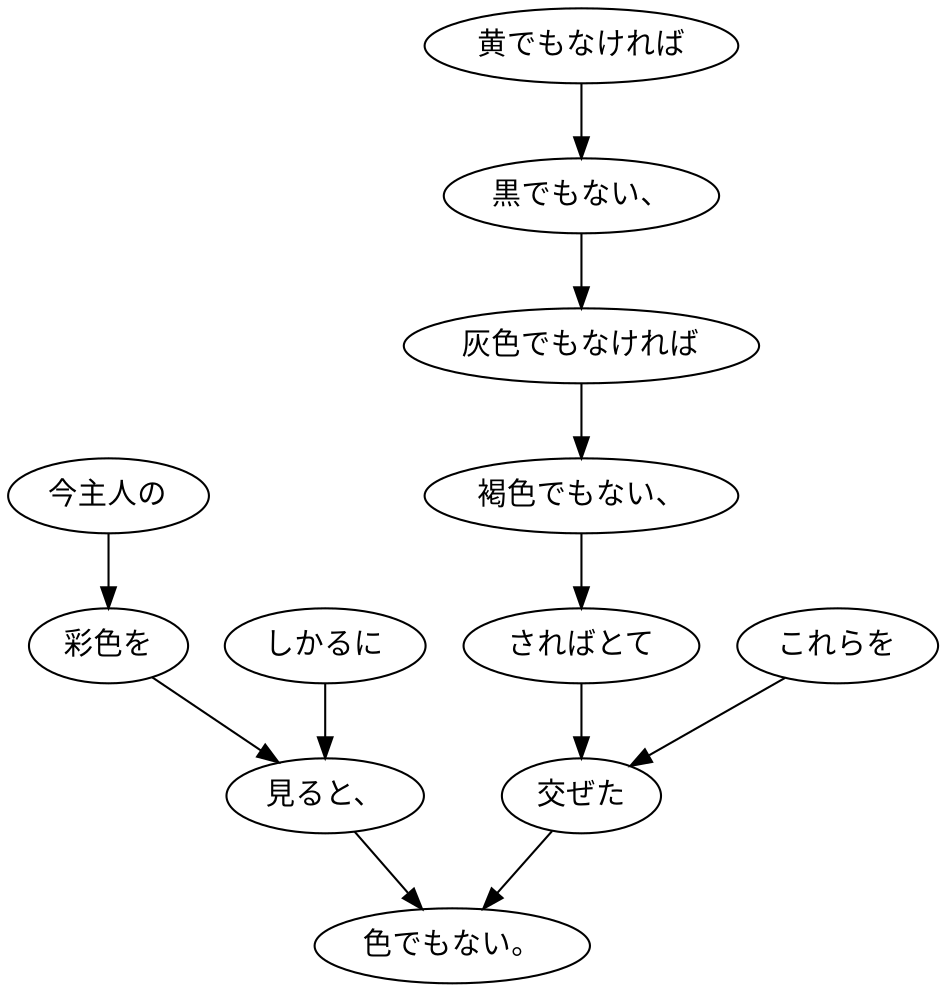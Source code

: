 digraph graph165 {
	node0 [label="しかるに"];
	node1 [label="今主人の"];
	node2 [label="彩色を"];
	node3 [label="見ると、"];
	node4 [label="黄でもなければ"];
	node5 [label="黒でもない、"];
	node6 [label="灰色でもなければ"];
	node7 [label="褐色でもない、"];
	node8 [label="さればとて"];
	node9 [label="これらを"];
	node10 [label="交ぜた"];
	node11 [label="色でもない。"];
	node0 -> node3;
	node1 -> node2;
	node2 -> node3;
	node3 -> node11;
	node4 -> node5;
	node5 -> node6;
	node6 -> node7;
	node7 -> node8;
	node8 -> node10;
	node9 -> node10;
	node10 -> node11;
}
